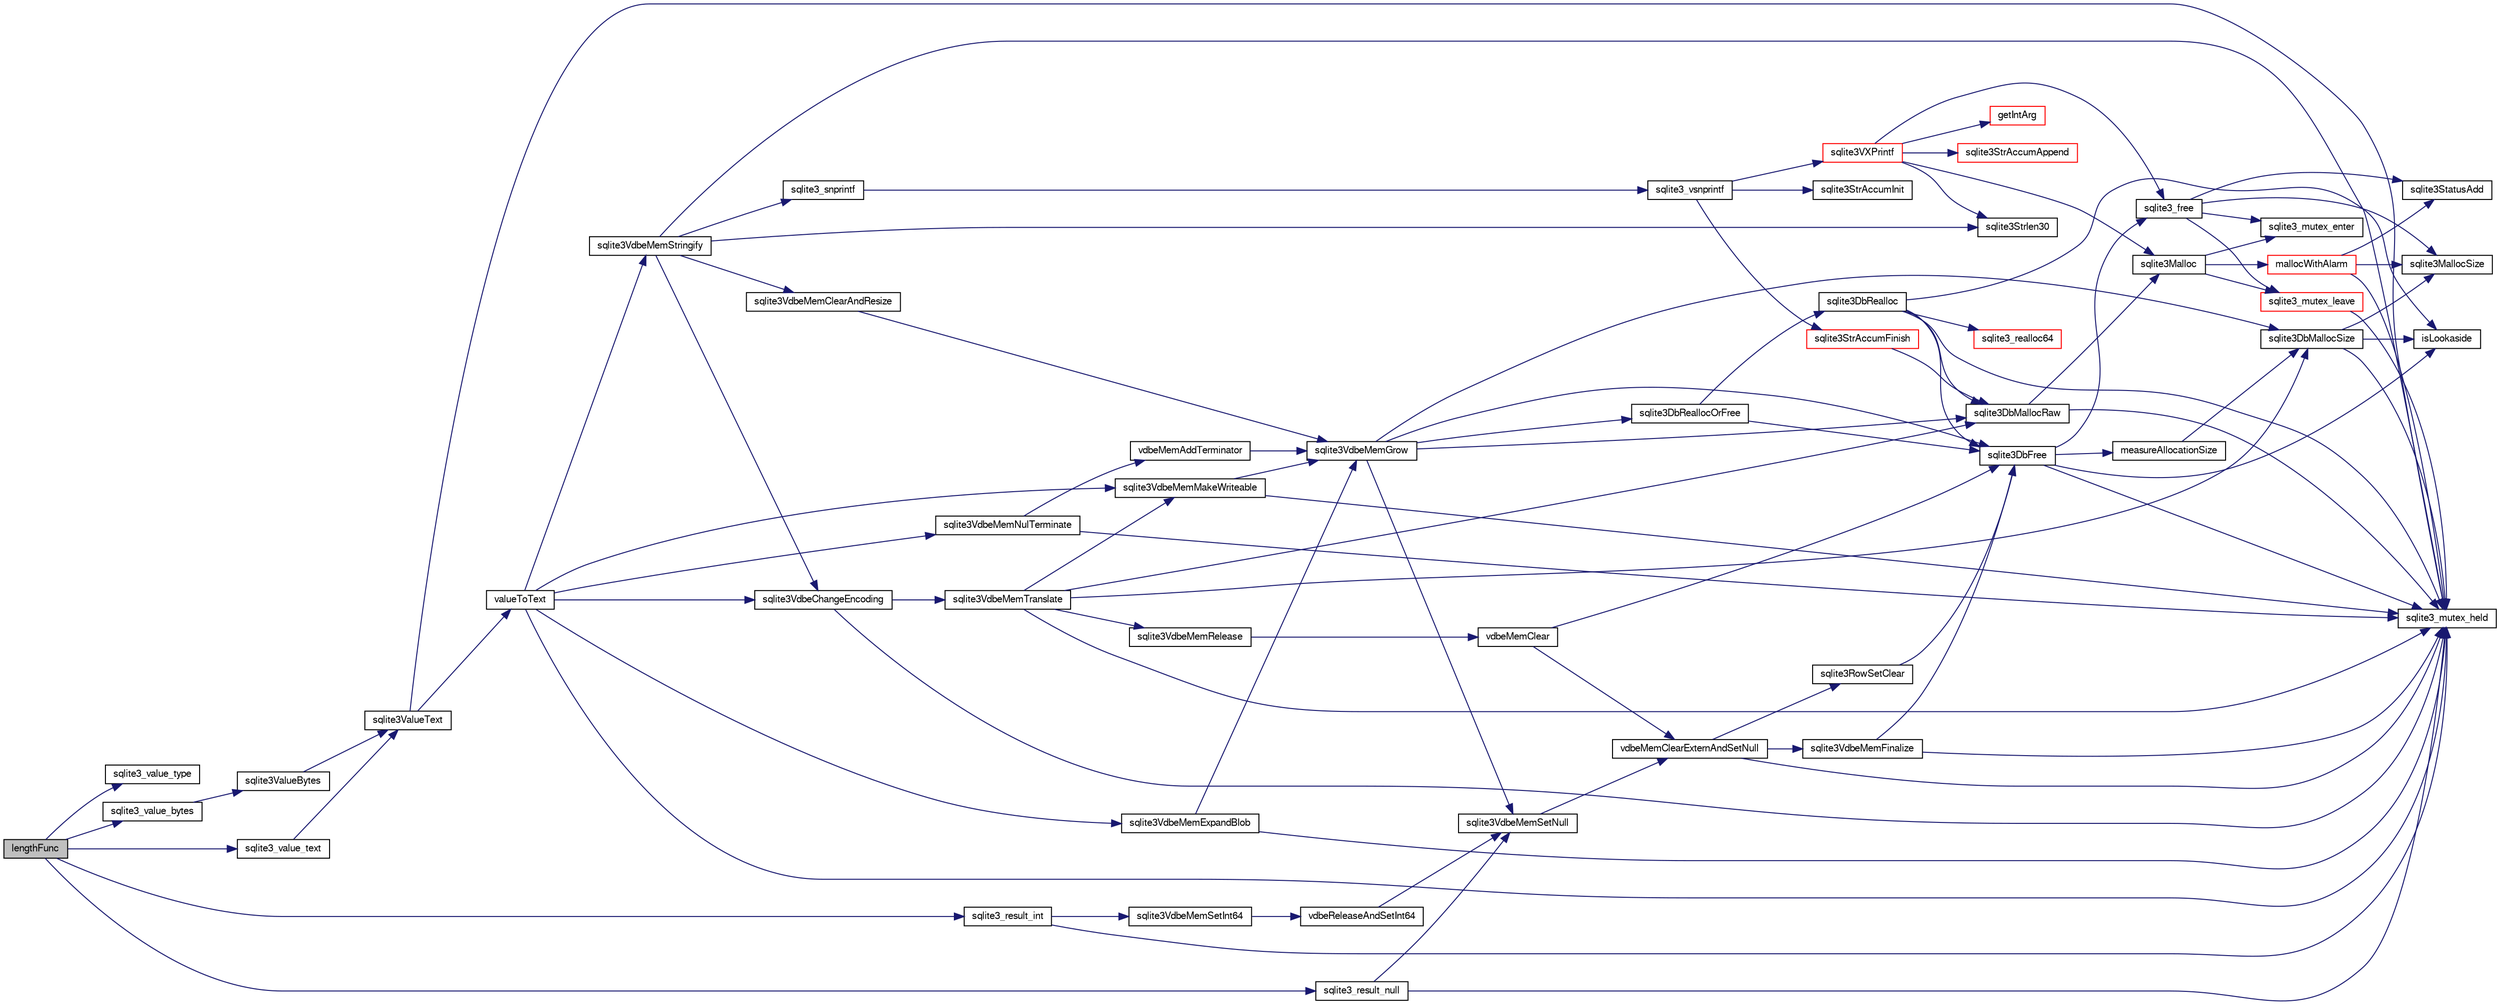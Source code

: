 digraph "lengthFunc"
{
  edge [fontname="FreeSans",fontsize="10",labelfontname="FreeSans",labelfontsize="10"];
  node [fontname="FreeSans",fontsize="10",shape=record];
  rankdir="LR";
  Node155026 [label="lengthFunc",height=0.2,width=0.4,color="black", fillcolor="grey75", style="filled", fontcolor="black"];
  Node155026 -> Node155027 [color="midnightblue",fontsize="10",style="solid",fontname="FreeSans"];
  Node155027 [label="sqlite3_value_type",height=0.2,width=0.4,color="black", fillcolor="white", style="filled",URL="$sqlite3_8c.html#ac5e91a982065a1ab220a43bbd18cfa60"];
  Node155026 -> Node155028 [color="midnightblue",fontsize="10",style="solid",fontname="FreeSans"];
  Node155028 [label="sqlite3_result_int",height=0.2,width=0.4,color="black", fillcolor="white", style="filled",URL="$sqlite3_8c.html#a1e02f9d7125c65996cec3d6b305c5386"];
  Node155028 -> Node155029 [color="midnightblue",fontsize="10",style="solid",fontname="FreeSans"];
  Node155029 [label="sqlite3_mutex_held",height=0.2,width=0.4,color="black", fillcolor="white", style="filled",URL="$sqlite3_8c.html#acf77da68932b6bc163c5e68547ecc3e7"];
  Node155028 -> Node155030 [color="midnightblue",fontsize="10",style="solid",fontname="FreeSans"];
  Node155030 [label="sqlite3VdbeMemSetInt64",height=0.2,width=0.4,color="black", fillcolor="white", style="filled",URL="$sqlite3_8c.html#a57c5843cac8f6180ee994267a23f86a3"];
  Node155030 -> Node155031 [color="midnightblue",fontsize="10",style="solid",fontname="FreeSans"];
  Node155031 [label="vdbeReleaseAndSetInt64",height=0.2,width=0.4,color="black", fillcolor="white", style="filled",URL="$sqlite3_8c.html#abdcd42be8fe3e9bff2493533da9b5697"];
  Node155031 -> Node155032 [color="midnightblue",fontsize="10",style="solid",fontname="FreeSans"];
  Node155032 [label="sqlite3VdbeMemSetNull",height=0.2,width=0.4,color="black", fillcolor="white", style="filled",URL="$sqlite3_8c.html#ae01092c23aebaf8a3ebdf3954609b410"];
  Node155032 -> Node155033 [color="midnightblue",fontsize="10",style="solid",fontname="FreeSans"];
  Node155033 [label="vdbeMemClearExternAndSetNull",height=0.2,width=0.4,color="black", fillcolor="white", style="filled",URL="$sqlite3_8c.html#a29c41a360fb0e86b817777daf061230c"];
  Node155033 -> Node155029 [color="midnightblue",fontsize="10",style="solid",fontname="FreeSans"];
  Node155033 -> Node155034 [color="midnightblue",fontsize="10",style="solid",fontname="FreeSans"];
  Node155034 [label="sqlite3VdbeMemFinalize",height=0.2,width=0.4,color="black", fillcolor="white", style="filled",URL="$sqlite3_8c.html#a2568220f48ddef81b1c43e401042d9d2"];
  Node155034 -> Node155029 [color="midnightblue",fontsize="10",style="solid",fontname="FreeSans"];
  Node155034 -> Node155035 [color="midnightblue",fontsize="10",style="solid",fontname="FreeSans"];
  Node155035 [label="sqlite3DbFree",height=0.2,width=0.4,color="black", fillcolor="white", style="filled",URL="$sqlite3_8c.html#ac70ab821a6607b4a1b909582dc37a069"];
  Node155035 -> Node155029 [color="midnightblue",fontsize="10",style="solid",fontname="FreeSans"];
  Node155035 -> Node155036 [color="midnightblue",fontsize="10",style="solid",fontname="FreeSans"];
  Node155036 [label="measureAllocationSize",height=0.2,width=0.4,color="black", fillcolor="white", style="filled",URL="$sqlite3_8c.html#a45731e644a22fdb756e2b6337224217a"];
  Node155036 -> Node155037 [color="midnightblue",fontsize="10",style="solid",fontname="FreeSans"];
  Node155037 [label="sqlite3DbMallocSize",height=0.2,width=0.4,color="black", fillcolor="white", style="filled",URL="$sqlite3_8c.html#aa397e5a8a03495203a0767abf0a71f86"];
  Node155037 -> Node155038 [color="midnightblue",fontsize="10",style="solid",fontname="FreeSans"];
  Node155038 [label="sqlite3MallocSize",height=0.2,width=0.4,color="black", fillcolor="white", style="filled",URL="$sqlite3_8c.html#acf5d2a5f35270bafb050bd2def576955"];
  Node155037 -> Node155029 [color="midnightblue",fontsize="10",style="solid",fontname="FreeSans"];
  Node155037 -> Node155039 [color="midnightblue",fontsize="10",style="solid",fontname="FreeSans"];
  Node155039 [label="isLookaside",height=0.2,width=0.4,color="black", fillcolor="white", style="filled",URL="$sqlite3_8c.html#a770fa05ff9717b75e16f4d968a77b897"];
  Node155035 -> Node155039 [color="midnightblue",fontsize="10",style="solid",fontname="FreeSans"];
  Node155035 -> Node155040 [color="midnightblue",fontsize="10",style="solid",fontname="FreeSans"];
  Node155040 [label="sqlite3_free",height=0.2,width=0.4,color="black", fillcolor="white", style="filled",URL="$sqlite3_8c.html#a6552349e36a8a691af5487999ab09519"];
  Node155040 -> Node155041 [color="midnightblue",fontsize="10",style="solid",fontname="FreeSans"];
  Node155041 [label="sqlite3_mutex_enter",height=0.2,width=0.4,color="black", fillcolor="white", style="filled",URL="$sqlite3_8c.html#a1c12cde690bd89f104de5cbad12a6bf5"];
  Node155040 -> Node155042 [color="midnightblue",fontsize="10",style="solid",fontname="FreeSans"];
  Node155042 [label="sqlite3StatusAdd",height=0.2,width=0.4,color="black", fillcolor="white", style="filled",URL="$sqlite3_8c.html#afa029f93586aeab4cc85360905dae9cd"];
  Node155040 -> Node155038 [color="midnightblue",fontsize="10",style="solid",fontname="FreeSans"];
  Node155040 -> Node155043 [color="midnightblue",fontsize="10",style="solid",fontname="FreeSans"];
  Node155043 [label="sqlite3_mutex_leave",height=0.2,width=0.4,color="red", fillcolor="white", style="filled",URL="$sqlite3_8c.html#a5838d235601dbd3c1fa993555c6bcc93"];
  Node155043 -> Node155029 [color="midnightblue",fontsize="10",style="solid",fontname="FreeSans"];
  Node155033 -> Node155045 [color="midnightblue",fontsize="10",style="solid",fontname="FreeSans"];
  Node155045 [label="sqlite3RowSetClear",height=0.2,width=0.4,color="black", fillcolor="white", style="filled",URL="$sqlite3_8c.html#ae153de0cd969511a607e26deeca80342"];
  Node155045 -> Node155035 [color="midnightblue",fontsize="10",style="solid",fontname="FreeSans"];
  Node155026 -> Node155046 [color="midnightblue",fontsize="10",style="solid",fontname="FreeSans"];
  Node155046 [label="sqlite3_value_bytes",height=0.2,width=0.4,color="black", fillcolor="white", style="filled",URL="$sqlite3_8c.html#aee6da873358a81b4bbbe1284f157b146"];
  Node155046 -> Node155047 [color="midnightblue",fontsize="10",style="solid",fontname="FreeSans"];
  Node155047 [label="sqlite3ValueBytes",height=0.2,width=0.4,color="black", fillcolor="white", style="filled",URL="$sqlite3_8c.html#a2eac906bf499092dbbbfbb47ae75ad06"];
  Node155047 -> Node155048 [color="midnightblue",fontsize="10",style="solid",fontname="FreeSans"];
  Node155048 [label="sqlite3ValueText",height=0.2,width=0.4,color="black", fillcolor="white", style="filled",URL="$sqlite3_8c.html#ad567a94e52d1adf81f4857fdba00a59b"];
  Node155048 -> Node155029 [color="midnightblue",fontsize="10",style="solid",fontname="FreeSans"];
  Node155048 -> Node155049 [color="midnightblue",fontsize="10",style="solid",fontname="FreeSans"];
  Node155049 [label="valueToText",height=0.2,width=0.4,color="black", fillcolor="white", style="filled",URL="$sqlite3_8c.html#abded1c4848e5c5901949c02af499044c"];
  Node155049 -> Node155029 [color="midnightblue",fontsize="10",style="solid",fontname="FreeSans"];
  Node155049 -> Node155050 [color="midnightblue",fontsize="10",style="solid",fontname="FreeSans"];
  Node155050 [label="sqlite3VdbeMemExpandBlob",height=0.2,width=0.4,color="black", fillcolor="white", style="filled",URL="$sqlite3_8c.html#afa1d06c05f058623f190c05aac4a5c7c"];
  Node155050 -> Node155029 [color="midnightblue",fontsize="10",style="solid",fontname="FreeSans"];
  Node155050 -> Node155051 [color="midnightblue",fontsize="10",style="solid",fontname="FreeSans"];
  Node155051 [label="sqlite3VdbeMemGrow",height=0.2,width=0.4,color="black", fillcolor="white", style="filled",URL="$sqlite3_8c.html#aba753c9690ae0ba31b5100945cf29447"];
  Node155051 -> Node155037 [color="midnightblue",fontsize="10",style="solid",fontname="FreeSans"];
  Node155051 -> Node155052 [color="midnightblue",fontsize="10",style="solid",fontname="FreeSans"];
  Node155052 [label="sqlite3DbReallocOrFree",height=0.2,width=0.4,color="black", fillcolor="white", style="filled",URL="$sqlite3_8c.html#a532a9fd62eeb46b61885a0fff075231c"];
  Node155052 -> Node155053 [color="midnightblue",fontsize="10",style="solid",fontname="FreeSans"];
  Node155053 [label="sqlite3DbRealloc",height=0.2,width=0.4,color="black", fillcolor="white", style="filled",URL="$sqlite3_8c.html#ae028f4902a9d29bcaf310ff289ee87dc"];
  Node155053 -> Node155029 [color="midnightblue",fontsize="10",style="solid",fontname="FreeSans"];
  Node155053 -> Node155054 [color="midnightblue",fontsize="10",style="solid",fontname="FreeSans"];
  Node155054 [label="sqlite3DbMallocRaw",height=0.2,width=0.4,color="black", fillcolor="white", style="filled",URL="$sqlite3_8c.html#abbe8be0cf7175e11ddc3e2218fad924e"];
  Node155054 -> Node155029 [color="midnightblue",fontsize="10",style="solid",fontname="FreeSans"];
  Node155054 -> Node155055 [color="midnightblue",fontsize="10",style="solid",fontname="FreeSans"];
  Node155055 [label="sqlite3Malloc",height=0.2,width=0.4,color="black", fillcolor="white", style="filled",URL="$sqlite3_8c.html#a361a2eaa846b1885f123abe46f5d8b2b"];
  Node155055 -> Node155041 [color="midnightblue",fontsize="10",style="solid",fontname="FreeSans"];
  Node155055 -> Node155056 [color="midnightblue",fontsize="10",style="solid",fontname="FreeSans"];
  Node155056 [label="mallocWithAlarm",height=0.2,width=0.4,color="red", fillcolor="white", style="filled",URL="$sqlite3_8c.html#ab070d5cf8e48ec8a6a43cf025d48598b"];
  Node155056 -> Node155029 [color="midnightblue",fontsize="10",style="solid",fontname="FreeSans"];
  Node155056 -> Node155038 [color="midnightblue",fontsize="10",style="solid",fontname="FreeSans"];
  Node155056 -> Node155042 [color="midnightblue",fontsize="10",style="solid",fontname="FreeSans"];
  Node155055 -> Node155043 [color="midnightblue",fontsize="10",style="solid",fontname="FreeSans"];
  Node155053 -> Node155039 [color="midnightblue",fontsize="10",style="solid",fontname="FreeSans"];
  Node155053 -> Node155035 [color="midnightblue",fontsize="10",style="solid",fontname="FreeSans"];
  Node155053 -> Node155060 [color="midnightblue",fontsize="10",style="solid",fontname="FreeSans"];
  Node155060 [label="sqlite3_realloc64",height=0.2,width=0.4,color="red", fillcolor="white", style="filled",URL="$sqlite3_8c.html#a3765a714077ee547e811034236dc9ecd"];
  Node155052 -> Node155035 [color="midnightblue",fontsize="10",style="solid",fontname="FreeSans"];
  Node155051 -> Node155035 [color="midnightblue",fontsize="10",style="solid",fontname="FreeSans"];
  Node155051 -> Node155054 [color="midnightblue",fontsize="10",style="solid",fontname="FreeSans"];
  Node155051 -> Node155032 [color="midnightblue",fontsize="10",style="solid",fontname="FreeSans"];
  Node155049 -> Node155303 [color="midnightblue",fontsize="10",style="solid",fontname="FreeSans"];
  Node155303 [label="sqlite3VdbeChangeEncoding",height=0.2,width=0.4,color="black", fillcolor="white", style="filled",URL="$sqlite3_8c.html#aa7cf8e488bf8cf9ec18528f52a40de31"];
  Node155303 -> Node155029 [color="midnightblue",fontsize="10",style="solid",fontname="FreeSans"];
  Node155303 -> Node155304 [color="midnightblue",fontsize="10",style="solid",fontname="FreeSans"];
  Node155304 [label="sqlite3VdbeMemTranslate",height=0.2,width=0.4,color="black", fillcolor="white", style="filled",URL="$sqlite3_8c.html#adc5f07459f00d96ec7591be255d029f5"];
  Node155304 -> Node155029 [color="midnightblue",fontsize="10",style="solid",fontname="FreeSans"];
  Node155304 -> Node155159 [color="midnightblue",fontsize="10",style="solid",fontname="FreeSans"];
  Node155159 [label="sqlite3VdbeMemMakeWriteable",height=0.2,width=0.4,color="black", fillcolor="white", style="filled",URL="$sqlite3_8c.html#afabdd8032205a36c69ad191c6bbb6a34"];
  Node155159 -> Node155029 [color="midnightblue",fontsize="10",style="solid",fontname="FreeSans"];
  Node155159 -> Node155051 [color="midnightblue",fontsize="10",style="solid",fontname="FreeSans"];
  Node155304 -> Node155054 [color="midnightblue",fontsize="10",style="solid",fontname="FreeSans"];
  Node155304 -> Node155156 [color="midnightblue",fontsize="10",style="solid",fontname="FreeSans"];
  Node155156 [label="sqlite3VdbeMemRelease",height=0.2,width=0.4,color="black", fillcolor="white", style="filled",URL="$sqlite3_8c.html#a90606361dbeba88159fd6ff03fcc10cc"];
  Node155156 -> Node155157 [color="midnightblue",fontsize="10",style="solid",fontname="FreeSans"];
  Node155157 [label="vdbeMemClear",height=0.2,width=0.4,color="black", fillcolor="white", style="filled",URL="$sqlite3_8c.html#a489eef6e55ad0dadf67578726b935d12"];
  Node155157 -> Node155033 [color="midnightblue",fontsize="10",style="solid",fontname="FreeSans"];
  Node155157 -> Node155035 [color="midnightblue",fontsize="10",style="solid",fontname="FreeSans"];
  Node155304 -> Node155037 [color="midnightblue",fontsize="10",style="solid",fontname="FreeSans"];
  Node155049 -> Node155159 [color="midnightblue",fontsize="10",style="solid",fontname="FreeSans"];
  Node155049 -> Node155305 [color="midnightblue",fontsize="10",style="solid",fontname="FreeSans"];
  Node155305 [label="sqlite3VdbeMemNulTerminate",height=0.2,width=0.4,color="black", fillcolor="white", style="filled",URL="$sqlite3_8c.html#ad72ffa8a87fad7797ceeca0682df6aa3"];
  Node155305 -> Node155029 [color="midnightblue",fontsize="10",style="solid",fontname="FreeSans"];
  Node155305 -> Node155306 [color="midnightblue",fontsize="10",style="solid",fontname="FreeSans"];
  Node155306 [label="vdbeMemAddTerminator",height=0.2,width=0.4,color="black", fillcolor="white", style="filled",URL="$sqlite3_8c.html#a01c7c7c70bf090b2882bce28aa35c4c9"];
  Node155306 -> Node155051 [color="midnightblue",fontsize="10",style="solid",fontname="FreeSans"];
  Node155049 -> Node155307 [color="midnightblue",fontsize="10",style="solid",fontname="FreeSans"];
  Node155307 [label="sqlite3VdbeMemStringify",height=0.2,width=0.4,color="black", fillcolor="white", style="filled",URL="$sqlite3_8c.html#aaf8a4e6bd1059297d279570e30b7680a"];
  Node155307 -> Node155029 [color="midnightblue",fontsize="10",style="solid",fontname="FreeSans"];
  Node155307 -> Node155155 [color="midnightblue",fontsize="10",style="solid",fontname="FreeSans"];
  Node155155 [label="sqlite3VdbeMemClearAndResize",height=0.2,width=0.4,color="black", fillcolor="white", style="filled",URL="$sqlite3_8c.html#add082be4aa46084ecdf023cfac898231"];
  Node155155 -> Node155051 [color="midnightblue",fontsize="10",style="solid",fontname="FreeSans"];
  Node155307 -> Node155221 [color="midnightblue",fontsize="10",style="solid",fontname="FreeSans"];
  Node155221 [label="sqlite3_snprintf",height=0.2,width=0.4,color="black", fillcolor="white", style="filled",URL="$sqlite3_8c.html#aa2695a752e971577f5784122f2013c40"];
  Node155221 -> Node155222 [color="midnightblue",fontsize="10",style="solid",fontname="FreeSans"];
  Node155222 [label="sqlite3_vsnprintf",height=0.2,width=0.4,color="black", fillcolor="white", style="filled",URL="$sqlite3_8c.html#a0862c03aea71d62847e452aa655add42"];
  Node155222 -> Node155086 [color="midnightblue",fontsize="10",style="solid",fontname="FreeSans"];
  Node155086 [label="sqlite3StrAccumInit",height=0.2,width=0.4,color="black", fillcolor="white", style="filled",URL="$sqlite3_8c.html#aabf95e113b9d54d519cd15a56215f560"];
  Node155222 -> Node155087 [color="midnightblue",fontsize="10",style="solid",fontname="FreeSans"];
  Node155087 [label="sqlite3VXPrintf",height=0.2,width=0.4,color="red", fillcolor="white", style="filled",URL="$sqlite3_8c.html#a63c25806c9bd4a2b76f9a0eb232c6bde"];
  Node155087 -> Node155088 [color="midnightblue",fontsize="10",style="solid",fontname="FreeSans"];
  Node155088 [label="sqlite3StrAccumAppend",height=0.2,width=0.4,color="red", fillcolor="white", style="filled",URL="$sqlite3_8c.html#a56664fa33def33c5a5245b623441d5e0"];
  Node155087 -> Node155095 [color="midnightblue",fontsize="10",style="solid",fontname="FreeSans"];
  Node155095 [label="getIntArg",height=0.2,width=0.4,color="red", fillcolor="white", style="filled",URL="$sqlite3_8c.html#abff258963dbd9205fb299851a64c67be"];
  Node155087 -> Node155055 [color="midnightblue",fontsize="10",style="solid",fontname="FreeSans"];
  Node155087 -> Node155106 [color="midnightblue",fontsize="10",style="solid",fontname="FreeSans"];
  Node155106 [label="sqlite3Strlen30",height=0.2,width=0.4,color="black", fillcolor="white", style="filled",URL="$sqlite3_8c.html#a3dcd80ba41f1a308193dee74857b62a7"];
  Node155087 -> Node155040 [color="midnightblue",fontsize="10",style="solid",fontname="FreeSans"];
  Node155222 -> Node155112 [color="midnightblue",fontsize="10",style="solid",fontname="FreeSans"];
  Node155112 [label="sqlite3StrAccumFinish",height=0.2,width=0.4,color="red", fillcolor="white", style="filled",URL="$sqlite3_8c.html#adb7f26b10ac1b847db6f000ef4c2e2ba"];
  Node155112 -> Node155054 [color="midnightblue",fontsize="10",style="solid",fontname="FreeSans"];
  Node155307 -> Node155106 [color="midnightblue",fontsize="10",style="solid",fontname="FreeSans"];
  Node155307 -> Node155303 [color="midnightblue",fontsize="10",style="solid",fontname="FreeSans"];
  Node155026 -> Node155109 [color="midnightblue",fontsize="10",style="solid",fontname="FreeSans"];
  Node155109 [label="sqlite3_value_text",height=0.2,width=0.4,color="black", fillcolor="white", style="filled",URL="$sqlite3_8c.html#aef2ace3239e6dd59c74110faa70f8171"];
  Node155109 -> Node155048 [color="midnightblue",fontsize="10",style="solid",fontname="FreeSans"];
  Node155026 -> Node155194 [color="midnightblue",fontsize="10",style="solid",fontname="FreeSans"];
  Node155194 [label="sqlite3_result_null",height=0.2,width=0.4,color="black", fillcolor="white", style="filled",URL="$sqlite3_8c.html#ae12fb68e78a29fc818347422d1285aaf"];
  Node155194 -> Node155029 [color="midnightblue",fontsize="10",style="solid",fontname="FreeSans"];
  Node155194 -> Node155032 [color="midnightblue",fontsize="10",style="solid",fontname="FreeSans"];
}

